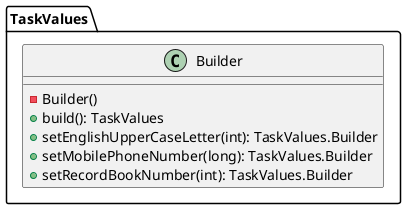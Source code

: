 @startuml

    class TaskValues.Builder {
        -Builder()
        +build(): TaskValues
        +setEnglishUpperCaseLetter(int): TaskValues.Builder
        +setMobilePhoneNumber(long): TaskValues.Builder
        +setRecordBookNumber(int): TaskValues.Builder
    }

@enduml
